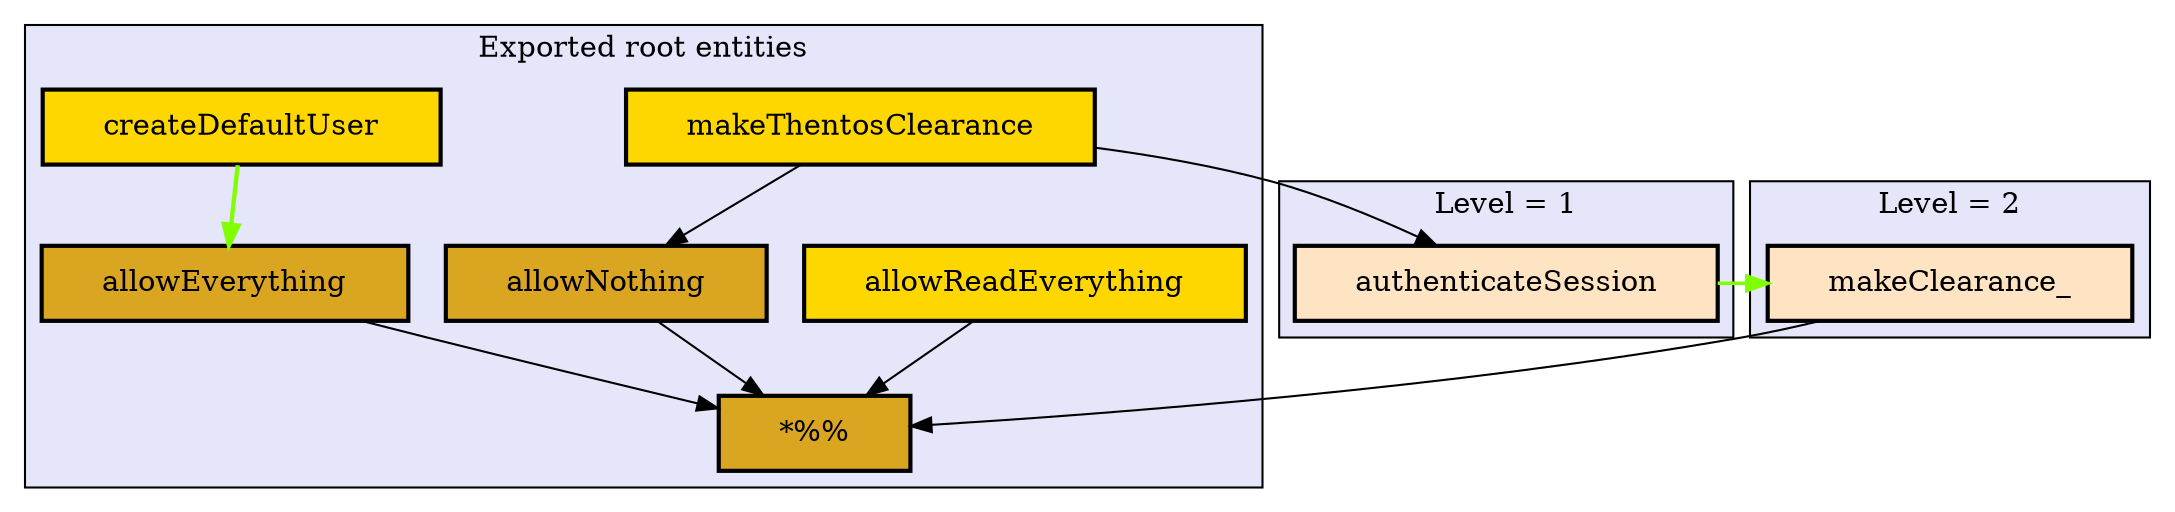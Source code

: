 digraph "Levels within Thentos.DB.Protect" {
    node [margin="0.4,0.1"
         ,style=filled];
    subgraph cluster_0 {
        graph [label="Exported root entities"
              ,style=filled
              ,fillcolor=lavender];
        1 [label="*%%"
          ,shape=box
          ,fillcolor=goldenrod
          ,style="filled,bold"];
        2 [label=allowEverything
          ,shape=box
          ,fillcolor=goldenrod
          ,style="filled,bold"];
        3 [label=allowNothing
          ,shape=box
          ,fillcolor=goldenrod
          ,style="filled,bold"];
        4 [label=allowReadEverything
          ,shape=box
          ,fillcolor=gold
          ,style="filled,bold"];
        6 [label=createDefaultUser
          ,shape=box
          ,fillcolor=gold
          ,style="filled,bold"];
        8 [label=makeThentosClearance
          ,shape=box
          ,fillcolor=gold
          ,style="filled,bold"];
    }
    subgraph cluster_1 {
        graph [label="Level = 1"
              ,style=filled
              ,fillcolor=lavender];
        5 [label=authenticateSession
          ,shape=box
          ,fillcolor=bisque
          ,style="filled,bold"];
    }
    subgraph cluster_2 {
        graph [label="Level = 2"
              ,style=filled
              ,fillcolor=lavender];
        7 [label=makeClearance_
          ,shape=box
          ,fillcolor=bisque
          ,style="filled,bold"];
    }
    2 -> 1 [penwidth=1,color=black];
    3 -> 1 [penwidth=1,color=black];
    4 -> 1 [penwidth=1,color=black];
    5 -> 7 [penwidth=1.6931471805599454
           ,color=chartreuse];
    6 -> 2 [penwidth=2.09861228866811
           ,color=chartreuse];
    7 -> 1 [penwidth=1,color=black];
    8 -> 3 [penwidth=1,color=black];
    8 -> 5 [penwidth=1,color=black];
}
